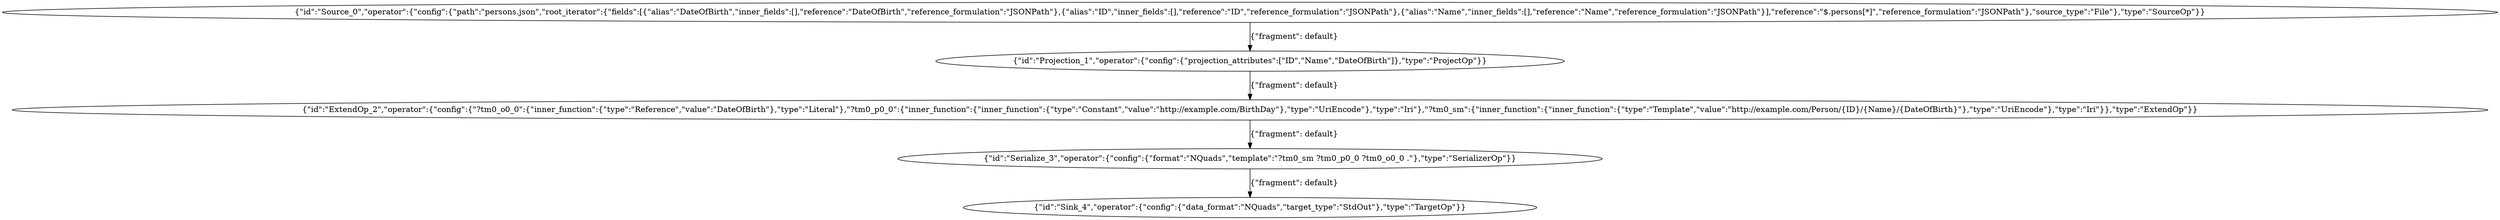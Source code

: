 digraph {
    0 [ label = "{\"id\":\"Source_0\",\"operator\":{\"config\":{\"path\":\"persons.json\",\"root_iterator\":{\"fields\":[{\"alias\":\"DateOfBirth\",\"inner_fields\":[],\"reference\":\"DateOfBirth\",\"reference_formulation\":\"JSONPath\"},{\"alias\":\"ID\",\"inner_fields\":[],\"reference\":\"ID\",\"reference_formulation\":\"JSONPath\"},{\"alias\":\"Name\",\"inner_fields\":[],\"reference\":\"Name\",\"reference_formulation\":\"JSONPath\"}],\"reference\":\"$.persons[*]\",\"reference_formulation\":\"JSONPath\"},\"source_type\":\"File\"},\"type\":\"SourceOp\"}}" ]
    1 [ label = "{\"id\":\"Projection_1\",\"operator\":{\"config\":{\"projection_attributes\":[\"ID\",\"Name\",\"DateOfBirth\"]},\"type\":\"ProjectOp\"}}" ]
    2 [ label = "{\"id\":\"ExtendOp_2\",\"operator\":{\"config\":{\"?tm0_o0_0\":{\"inner_function\":{\"type\":\"Reference\",\"value\":\"DateOfBirth\"},\"type\":\"Literal\"},\"?tm0_p0_0\":{\"inner_function\":{\"inner_function\":{\"type\":\"Constant\",\"value\":\"http://example.com/BirthDay\"},\"type\":\"UriEncode\"},\"type\":\"Iri\"},\"?tm0_sm\":{\"inner_function\":{\"inner_function\":{\"type\":\"Template\",\"value\":\"http://example.com/Person/{ID}/{Name}/{DateOfBirth}\"},\"type\":\"UriEncode\"},\"type\":\"Iri\"}},\"type\":\"ExtendOp\"}}" ]
    3 [ label = "{\"id\":\"Serialize_3\",\"operator\":{\"config\":{\"format\":\"NQuads\",\"template\":\"?tm0_sm ?tm0_p0_0 ?tm0_o0_0 .\"},\"type\":\"SerializerOp\"}}" ]
    4 [ label = "{\"id\":\"Sink_4\",\"operator\":{\"config\":{\"data_format\":\"NQuads\",\"target_type\":\"StdOut\"},\"type\":\"TargetOp\"}}" ]
    0 -> 1 [ label = "{\"fragment\": default}" ]
    1 -> 2 [ label = "{\"fragment\": default}" ]
    2 -> 3 [ label = "{\"fragment\": default}" ]
    3 -> 4 [ label = "{\"fragment\": default}" ]
}

